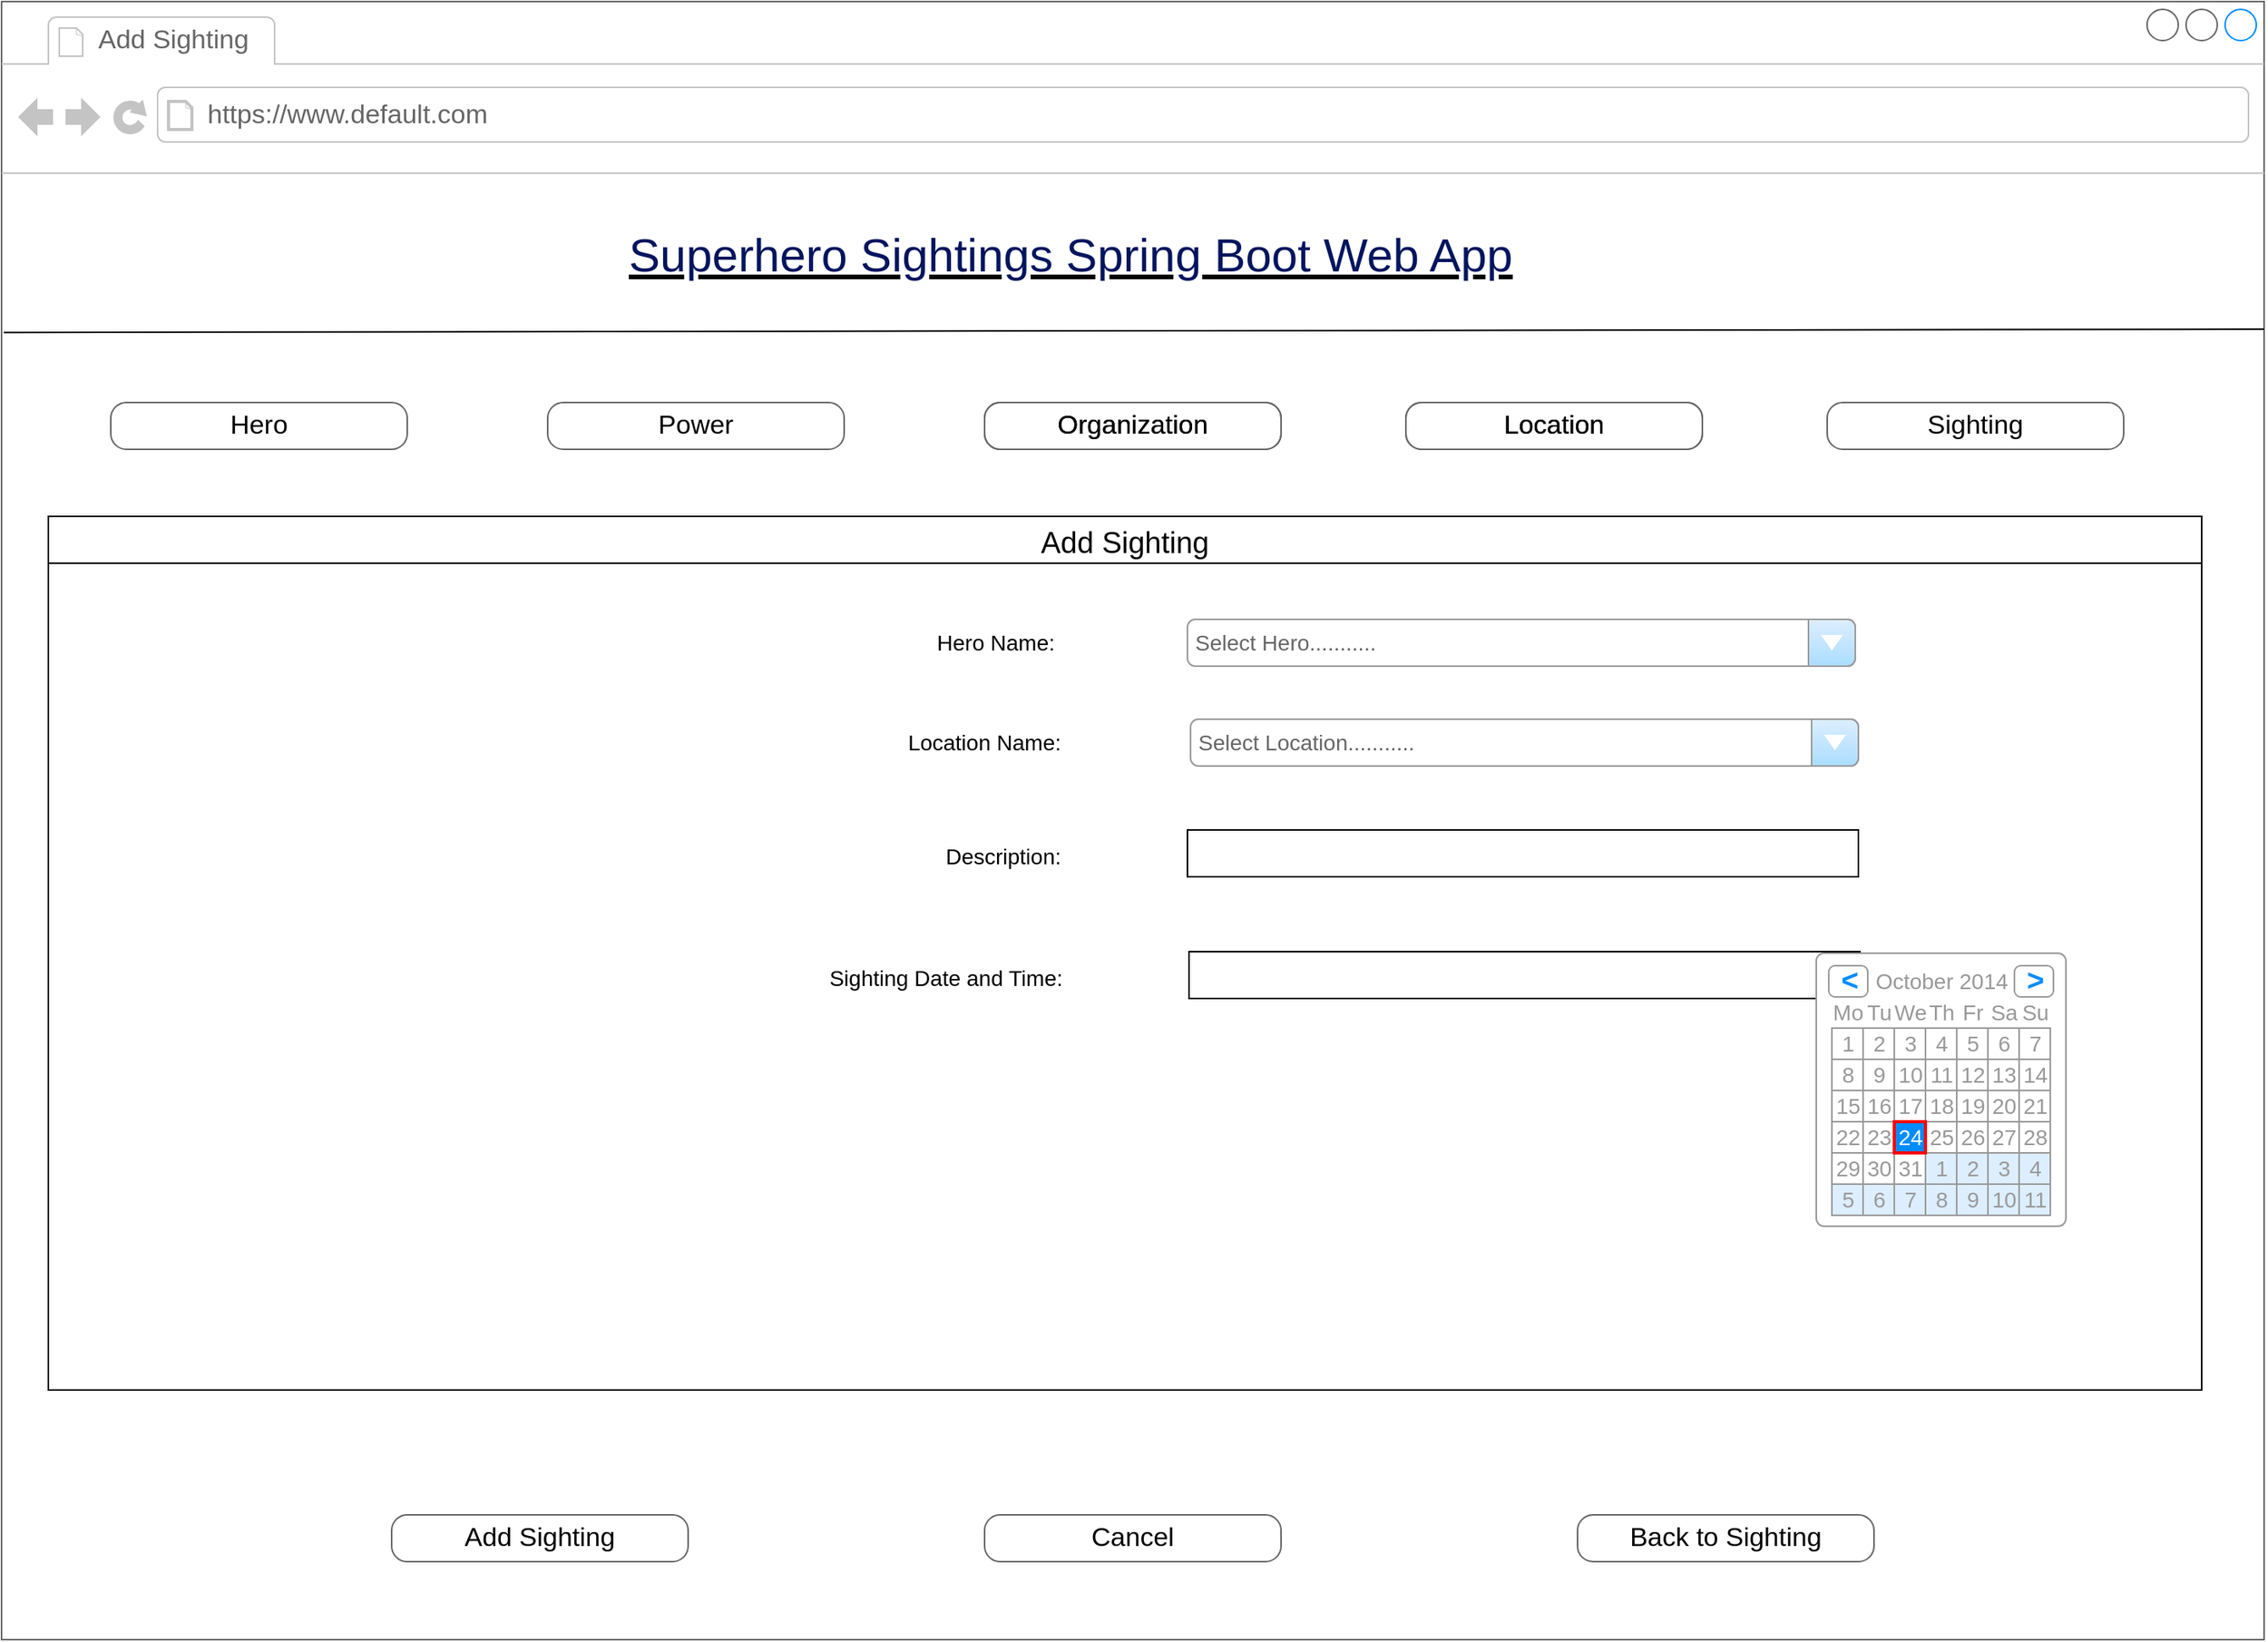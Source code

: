 <mxfile version="20.5.1" type="device"><diagram name="Page-1" id="2cc2dc42-3aac-f2a9-1cec-7a8b7cbee084"><mxGraphModel dx="1077" dy="585" grid="1" gridSize="10" guides="1" tooltips="1" connect="1" arrows="1" fold="1" page="1" pageScale="1" pageWidth="1100" pageHeight="850" background="none" math="0" shadow="0"><root><object label="" id="0"><mxCell/></object><mxCell id="1" parent="0"/><mxCell id="7026571954dc6520-1" value="" style="strokeWidth=1;shadow=0;dashed=0;align=left;html=1;shape=mxgraph.mockup.containers.browserWindow;rSize=0;strokeColor=#666666;mainText=,;recursiveResize=0;rounded=0;labelBackgroundColor=none;fontFamily=Verdana;fontSize=12" parent="1" vertex="1"><mxGeometry x="250" y="10" width="1450" height="1050" as="geometry"/></mxCell><mxCell id="7026571954dc6520-2" value="Add Sighting" style="strokeWidth=1;shadow=0;dashed=0;align=center;html=1;shape=mxgraph.mockup.containers.anchor;fontSize=17;fontColor=#666666;align=left;" parent="7026571954dc6520-1" vertex="1"><mxGeometry x="60" y="12" width="150" height="26" as="geometry"/></mxCell><mxCell id="7026571954dc6520-3" value="https://www.default.com" style="strokeWidth=1;shadow=0;dashed=0;align=center;html=1;shape=mxgraph.mockup.containers.anchor;rSize=0;fontSize=17;fontColor=#666666;align=left;" parent="7026571954dc6520-1" vertex="1"><mxGeometry x="130" y="60" width="250" height="26" as="geometry"/></mxCell><mxCell id="7026571954dc6520-4" value="&lt;h2 style=&quot;box-sizing: border-box; margin-top: 0px; margin-bottom: 0.5rem; font-weight: 300; line-height: 1.2; font-size: 1.875rem; font-family: Arial, Helvetica, sans-serif; color: rgb(2, 21, 94); padding-top: 12px; padding-bottom: 0px; background-color: rgb(255, 255, 255);&quot; id=&quot;yui_3_17_2_1_1667340755161_39&quot;&gt;Superhero Sightings Spring Boot Web App&lt;/h2&gt;" style="text;html=1;points=[];align=left;verticalAlign=top;spacingTop=-4;fontSize=30;fontFamily=Verdana;fontStyle=4" parent="7026571954dc6520-1" vertex="1"><mxGeometry x="400" y="130" width="590" height="50" as="geometry"/></mxCell><mxCell id="jvbijX7r-PZZ7w1VG2m_-4" value="" style="group" parent="7026571954dc6520-1" vertex="1" connectable="0"><mxGeometry x="70" y="257" width="1020" height="30" as="geometry"/></mxCell><mxCell id="7026571954dc6520-18" value="Hero" style="strokeWidth=1;shadow=0;dashed=0;align=center;html=1;shape=mxgraph.mockup.buttons.button;strokeColor=#666666;mainText=;buttonStyle=round;fontSize=17;fontStyle=0;fillColor=none;whiteSpace=wrap;rounded=0;labelBackgroundColor=none;" parent="jvbijX7r-PZZ7w1VG2m_-4" vertex="1"><mxGeometry width="190" height="30" as="geometry"/></mxCell><mxCell id="7026571954dc6520-19" value="Power" style="strokeWidth=1;shadow=0;dashed=0;align=center;html=1;shape=mxgraph.mockup.buttons.button;strokeColor=#666666;mainText=;buttonStyle=round;fontSize=17;fontStyle=0;fillColor=none;whiteSpace=wrap;rounded=0;labelBackgroundColor=none;" parent="jvbijX7r-PZZ7w1VG2m_-4" vertex="1"><mxGeometry x="280" width="190" height="30" as="geometry"/></mxCell><mxCell id="jvbijX7r-PZZ7w1VG2m_-1" value="Organization" style="strokeWidth=1;shadow=0;dashed=0;align=center;html=1;shape=mxgraph.mockup.buttons.button;strokeColor=#666666;mainText=;buttonStyle=round;fontSize=17;fontStyle=0;fillColor=none;whiteSpace=wrap;rounded=0;labelBackgroundColor=none;" parent="jvbijX7r-PZZ7w1VG2m_-4" vertex="1"><mxGeometry x="560" width="190" height="30" as="geometry"/></mxCell><mxCell id="jvbijX7r-PZZ7w1VG2m_-2" value="Location" style="strokeWidth=1;shadow=0;dashed=0;align=center;html=1;shape=mxgraph.mockup.buttons.button;strokeColor=#666666;mainText=;buttonStyle=round;fontSize=17;fontStyle=0;fillColor=none;whiteSpace=wrap;rounded=0;labelBackgroundColor=none;" parent="jvbijX7r-PZZ7w1VG2m_-4" vertex="1"><mxGeometry x="830" width="190" height="30" as="geometry"/></mxCell><mxCell id="jvbijX7r-PZZ7w1VG2m_-3" value="Sighting" style="strokeWidth=1;shadow=0;dashed=0;align=center;html=1;shape=mxgraph.mockup.buttons.button;strokeColor=#666666;mainText=;buttonStyle=round;fontSize=17;fontStyle=0;fillColor=none;whiteSpace=wrap;rounded=0;labelBackgroundColor=none;" parent="7026571954dc6520-1" vertex="1"><mxGeometry x="1170" y="257" width="190" height="30" as="geometry"/></mxCell><mxCell id="jvbijX7r-PZZ7w1VG2m_-9" value="Add Sighting" style="swimlane;fontStyle=0;childLayout=stackLayout;horizontal=1;startSize=30;horizontalStack=0;resizeParent=1;resizeParentMax=0;resizeLast=0;collapsible=1;marginBottom=0;fontSize=19;align=center;" parent="7026571954dc6520-1" vertex="1"><mxGeometry x="30" y="330" width="1380" height="560" as="geometry"/></mxCell><mxCell id="jvbijX7r-PZZ7w1VG2m_-71" value="Back to Sighting" style="strokeWidth=1;shadow=0;dashed=0;align=center;html=1;shape=mxgraph.mockup.buttons.button;strokeColor=#666666;mainText=;buttonStyle=round;fontSize=17;fontStyle=0;fillColor=none;whiteSpace=wrap;rounded=0;labelBackgroundColor=none;" parent="7026571954dc6520-1" vertex="1"><mxGeometry x="1010" y="970" width="190" height="30" as="geometry"/></mxCell><mxCell id="jvbijX7r-PZZ7w1VG2m_-80" value="" style="text;html=1;strokeColor=default;fillColor=none;align=left;verticalAlign=middle;whiteSpace=wrap;rounded=0;fontSize=14;fontStyle=0" parent="7026571954dc6520-1" vertex="1"><mxGeometry x="760" y="531" width="430" height="30" as="geometry"/></mxCell><mxCell id="whRv7u4-3vXumY-xxJ-N-17" value="Add Sighting" style="strokeWidth=1;shadow=0;dashed=0;align=center;html=1;shape=mxgraph.mockup.buttons.button;strokeColor=#666666;mainText=;buttonStyle=round;fontSize=17;fontStyle=0;fillColor=none;whiteSpace=wrap;rounded=0;labelBackgroundColor=none;" parent="7026571954dc6520-1" vertex="1"><mxGeometry x="250" y="970" width="190" height="30" as="geometry"/></mxCell><mxCell id="whRv7u4-3vXumY-xxJ-N-18" value="Organization" style="strokeWidth=1;shadow=0;dashed=0;align=center;html=1;shape=mxgraph.mockup.buttons.button;strokeColor=#666666;mainText=;buttonStyle=round;fontSize=17;fontStyle=0;fillColor=none;whiteSpace=wrap;rounded=0;labelBackgroundColor=none;" parent="7026571954dc6520-1" vertex="1"><mxGeometry x="630" y="257" width="190" height="30" as="geometry"/></mxCell><mxCell id="whRv7u4-3vXumY-xxJ-N-19" value="Location" style="strokeWidth=1;shadow=0;dashed=0;align=center;html=1;shape=mxgraph.mockup.buttons.button;strokeColor=#666666;mainText=;buttonStyle=round;fontSize=17;fontStyle=0;fillColor=none;whiteSpace=wrap;rounded=0;labelBackgroundColor=none;" parent="7026571954dc6520-1" vertex="1"><mxGeometry x="900" y="257" width="190" height="30" as="geometry"/></mxCell><mxCell id="cwm7OXe2fCaX7MLyg0e5-1" value="Cancel" style="strokeWidth=1;shadow=0;dashed=0;align=center;html=1;shape=mxgraph.mockup.buttons.button;strokeColor=#666666;mainText=;buttonStyle=round;fontSize=17;fontStyle=0;fillColor=none;whiteSpace=wrap;rounded=0;labelBackgroundColor=none;" parent="7026571954dc6520-1" vertex="1"><mxGeometry x="630" y="970" width="190" height="30" as="geometry"/></mxCell><mxCell id="jvbijX7r-PZZ7w1VG2m_-5" value="" style="endArrow=none;html=1;rounded=0;exitX=0.001;exitY=0.202;exitDx=0;exitDy=0;exitPerimeter=0;entryX=1;entryY=0.2;entryDx=0;entryDy=0;entryPerimeter=0;" parent="1" source="7026571954dc6520-1" target="7026571954dc6520-1" edge="1"><mxGeometry width="50" height="50" relative="1" as="geometry"><mxPoint x="730" y="300" as="sourcePoint"/><mxPoint x="1640" y="312" as="targetPoint"/></mxGeometry></mxCell><mxCell id="whRv7u4-3vXumY-xxJ-N-4" value="Location Name:" style="text;html=1;strokeColor=none;fillColor=none;align=right;verticalAlign=middle;whiteSpace=wrap;rounded=0;fontSize=14;fontStyle=0" parent="1" vertex="1"><mxGeometry x="521" y="470" width="410" height="30" as="geometry"/></mxCell><mxCell id="whRv7u4-3vXumY-xxJ-N-5" value="Description:" style="text;html=1;strokeColor=none;fillColor=none;align=right;verticalAlign=middle;whiteSpace=wrap;rounded=0;fontSize=14;fontStyle=0" parent="1" vertex="1"><mxGeometry x="521" y="543" width="410" height="30" as="geometry"/></mxCell><mxCell id="EUcE3HdPxmkcGj9CAx62-1" value="Select Location..........." style="strokeWidth=1;shadow=0;dashed=0;align=center;html=1;shape=mxgraph.mockup.forms.comboBox;strokeColor=#999999;fillColor=#ddeeff;align=left;fillColor2=#aaddff;mainText=;fontColor=#666666;fontSize=14;spacingLeft=3;" parent="1" vertex="1"><mxGeometry x="1012" y="470" width="428" height="30" as="geometry"/></mxCell><mxCell id="8aleOkpddK1k0IVA2uTt-1" value="Hero Name:" style="text;html=1;strokeColor=none;fillColor=none;align=right;verticalAlign=middle;whiteSpace=wrap;rounded=0;fontSize=14;fontStyle=0" vertex="1" parent="1"><mxGeometry x="517" y="406" width="410" height="30" as="geometry"/></mxCell><mxCell id="8aleOkpddK1k0IVA2uTt-2" value="Select Hero..........." style="strokeWidth=1;shadow=0;dashed=0;align=center;html=1;shape=mxgraph.mockup.forms.comboBox;strokeColor=#999999;fillColor=#ddeeff;align=left;fillColor2=#aaddff;mainText=;fontColor=#666666;fontSize=14;spacingLeft=3;" vertex="1" parent="1"><mxGeometry x="1010" y="406" width="428" height="30" as="geometry"/></mxCell><mxCell id="8aleOkpddK1k0IVA2uTt-56" value="" style="text;html=1;strokeColor=default;fillColor=none;align=left;verticalAlign=middle;whiteSpace=wrap;rounded=0;fontSize=14;fontStyle=0" vertex="1" parent="1"><mxGeometry x="1011" y="619" width="430" height="30" as="geometry"/></mxCell><mxCell id="8aleOkpddK1k0IVA2uTt-57" value="Sighting Date and Time:" style="text;html=1;strokeColor=none;fillColor=none;align=right;verticalAlign=middle;whiteSpace=wrap;rounded=0;fontSize=14;fontStyle=0" vertex="1" parent="1"><mxGeometry x="522" y="621" width="410" height="30" as="geometry"/></mxCell><mxCell id="8aleOkpddK1k0IVA2uTt-58" value="" style="strokeWidth=1;shadow=0;dashed=0;align=center;html=1;shape=mxgraph.mockup.forms.rrect;rSize=5;strokeColor=#999999;fillColor=#ffffff;fontSize=14;" vertex="1" parent="1"><mxGeometry x="1413" y="620" width="160" height="175" as="geometry"/></mxCell><mxCell id="8aleOkpddK1k0IVA2uTt-59" value="October 2014" style="strokeWidth=1;shadow=0;dashed=0;align=center;html=1;shape=mxgraph.mockup.forms.anchor;fontColor=#999999;strokeColor=default;fontSize=14;fillColor=none;" vertex="1" parent="8aleOkpddK1k0IVA2uTt-58"><mxGeometry x="30" y="8" width="100" height="20" as="geometry"/></mxCell><mxCell id="8aleOkpddK1k0IVA2uTt-60" value="&lt;" style="strokeWidth=1;shadow=0;dashed=0;align=center;html=1;shape=mxgraph.mockup.forms.rrect;rSize=4;strokeColor=#999999;fontColor=#008cff;fontSize=19;fontStyle=1;fillColor=none;" vertex="1" parent="8aleOkpddK1k0IVA2uTt-58"><mxGeometry x="8" y="8" width="25" height="20" as="geometry"/></mxCell><mxCell id="8aleOkpddK1k0IVA2uTt-61" value="&gt;" style="strokeWidth=1;shadow=0;dashed=0;align=center;html=1;shape=mxgraph.mockup.forms.rrect;rSize=4;strokeColor=#999999;fontColor=#008cff;fontSize=19;fontStyle=1;fillColor=none;" vertex="1" parent="8aleOkpddK1k0IVA2uTt-58"><mxGeometry x="127" y="8" width="25" height="20" as="geometry"/></mxCell><mxCell id="8aleOkpddK1k0IVA2uTt-62" value="Mo" style="strokeWidth=1;shadow=0;dashed=0;align=center;html=1;shape=mxgraph.mockup.forms.anchor;fontColor=#999999;strokeColor=default;fontSize=14;fillColor=none;" vertex="1" parent="8aleOkpddK1k0IVA2uTt-58"><mxGeometry x="10" y="28" width="20" height="20" as="geometry"/></mxCell><mxCell id="8aleOkpddK1k0IVA2uTt-63" value="Tu" style="strokeWidth=1;shadow=0;dashed=0;align=center;html=1;shape=mxgraph.mockup.forms.anchor;fontColor=#999999;strokeColor=default;fontSize=14;fillColor=none;" vertex="1" parent="8aleOkpddK1k0IVA2uTt-58"><mxGeometry x="30" y="28" width="20" height="20" as="geometry"/></mxCell><mxCell id="8aleOkpddK1k0IVA2uTt-64" value="We" style="strokeWidth=1;shadow=0;dashed=0;align=center;html=1;shape=mxgraph.mockup.forms.anchor;fontColor=#999999;strokeColor=default;fontSize=14;fillColor=none;" vertex="1" parent="8aleOkpddK1k0IVA2uTt-58"><mxGeometry x="50" y="28" width="20" height="20" as="geometry"/></mxCell><mxCell id="8aleOkpddK1k0IVA2uTt-65" value="Th" style="strokeWidth=1;shadow=0;dashed=0;align=center;html=1;shape=mxgraph.mockup.forms.anchor;fontColor=#999999;strokeColor=default;fontSize=14;fillColor=none;" vertex="1" parent="8aleOkpddK1k0IVA2uTt-58"><mxGeometry x="70" y="28" width="20" height="20" as="geometry"/></mxCell><mxCell id="8aleOkpddK1k0IVA2uTt-66" value="Fr" style="strokeWidth=1;shadow=0;dashed=0;align=center;html=1;shape=mxgraph.mockup.forms.anchor;fontColor=#999999;strokeColor=default;fontSize=14;fillColor=none;" vertex="1" parent="8aleOkpddK1k0IVA2uTt-58"><mxGeometry x="90" y="28" width="20" height="20" as="geometry"/></mxCell><mxCell id="8aleOkpddK1k0IVA2uTt-67" value="Sa" style="strokeWidth=1;shadow=0;dashed=0;align=center;html=1;shape=mxgraph.mockup.forms.anchor;fontColor=#999999;strokeColor=default;fontSize=14;fillColor=none;" vertex="1" parent="8aleOkpddK1k0IVA2uTt-58"><mxGeometry x="110" y="28" width="20" height="20" as="geometry"/></mxCell><mxCell id="8aleOkpddK1k0IVA2uTt-68" value="Su" style="strokeWidth=1;shadow=0;dashed=0;align=center;html=1;shape=mxgraph.mockup.forms.anchor;fontColor=#999999;strokeColor=default;fontSize=14;fillColor=none;" vertex="1" parent="8aleOkpddK1k0IVA2uTt-58"><mxGeometry x="130" y="28" width="20" height="20" as="geometry"/></mxCell><mxCell id="8aleOkpddK1k0IVA2uTt-69" value="1" style="strokeWidth=1;shadow=0;dashed=0;align=center;html=1;shape=mxgraph.mockup.forms.rrect;rSize=0;strokeColor=#999999;fontColor=#999999;fontSize=14;fillColor=none;" vertex="1" parent="8aleOkpddK1k0IVA2uTt-58"><mxGeometry x="10" y="48" width="20" height="20" as="geometry"/></mxCell><mxCell id="8aleOkpddK1k0IVA2uTt-70" value="2" style="strokeWidth=1;shadow=0;dashed=0;align=center;html=1;shape=mxgraph.mockup.forms.rrect;rSize=0;strokeColor=#999999;fontColor=#999999;fontSize=14;fillColor=none;" vertex="1" parent="8aleOkpddK1k0IVA2uTt-58"><mxGeometry x="30" y="48" width="20" height="20" as="geometry"/></mxCell><mxCell id="8aleOkpddK1k0IVA2uTt-71" value="3" style="strokeWidth=1;shadow=0;dashed=0;align=center;html=1;shape=mxgraph.mockup.forms.rrect;rSize=0;strokeColor=#999999;fontColor=#999999;fontSize=14;fillColor=none;" vertex="1" parent="8aleOkpddK1k0IVA2uTt-58"><mxGeometry x="50" y="48" width="20" height="20" as="geometry"/></mxCell><mxCell id="8aleOkpddK1k0IVA2uTt-72" value="4" style="strokeWidth=1;shadow=0;dashed=0;align=center;html=1;shape=mxgraph.mockup.forms.rrect;rSize=0;strokeColor=#999999;fontColor=#999999;fontSize=14;fillColor=none;" vertex="1" parent="8aleOkpddK1k0IVA2uTt-58"><mxGeometry x="70" y="48" width="20" height="20" as="geometry"/></mxCell><mxCell id="8aleOkpddK1k0IVA2uTt-73" value="5" style="strokeWidth=1;shadow=0;dashed=0;align=center;html=1;shape=mxgraph.mockup.forms.rrect;rSize=0;strokeColor=#999999;fontColor=#999999;fontSize=14;fillColor=none;" vertex="1" parent="8aleOkpddK1k0IVA2uTt-58"><mxGeometry x="90" y="48" width="20" height="20" as="geometry"/></mxCell><mxCell id="8aleOkpddK1k0IVA2uTt-74" value="6" style="strokeWidth=1;shadow=0;dashed=0;align=center;html=1;shape=mxgraph.mockup.forms.rrect;rSize=0;strokeColor=#999999;fontColor=#999999;fontSize=14;fillColor=none;" vertex="1" parent="8aleOkpddK1k0IVA2uTt-58"><mxGeometry x="110" y="48" width="20" height="20" as="geometry"/></mxCell><mxCell id="8aleOkpddK1k0IVA2uTt-75" value="7" style="strokeWidth=1;shadow=0;dashed=0;align=center;html=1;shape=mxgraph.mockup.forms.rrect;rSize=0;strokeColor=#999999;fontColor=#999999;fontSize=14;fillColor=none;" vertex="1" parent="8aleOkpddK1k0IVA2uTt-58"><mxGeometry x="130" y="48" width="20" height="20" as="geometry"/></mxCell><mxCell id="8aleOkpddK1k0IVA2uTt-76" value="8" style="strokeWidth=1;shadow=0;dashed=0;align=center;html=1;shape=mxgraph.mockup.forms.rrect;rSize=0;strokeColor=#999999;fontColor=#999999;fontSize=14;fillColor=none;" vertex="1" parent="8aleOkpddK1k0IVA2uTt-58"><mxGeometry x="10" y="68" width="20" height="20" as="geometry"/></mxCell><mxCell id="8aleOkpddK1k0IVA2uTt-77" value="9" style="strokeWidth=1;shadow=0;dashed=0;align=center;html=1;shape=mxgraph.mockup.forms.rrect;rSize=0;strokeColor=#999999;fontColor=#999999;fontSize=14;fillColor=none;" vertex="1" parent="8aleOkpddK1k0IVA2uTt-58"><mxGeometry x="30" y="68" width="20" height="20" as="geometry"/></mxCell><mxCell id="8aleOkpddK1k0IVA2uTt-78" value="10" style="strokeWidth=1;shadow=0;dashed=0;align=center;html=1;shape=mxgraph.mockup.forms.rrect;rSize=0;strokeColor=#999999;fontColor=#999999;fontSize=14;fillColor=none;" vertex="1" parent="8aleOkpddK1k0IVA2uTt-58"><mxGeometry x="50" y="68" width="20" height="20" as="geometry"/></mxCell><mxCell id="8aleOkpddK1k0IVA2uTt-79" value="11" style="strokeWidth=1;shadow=0;dashed=0;align=center;html=1;shape=mxgraph.mockup.forms.rrect;rSize=0;strokeColor=#999999;fontColor=#999999;fontSize=14;fillColor=none;" vertex="1" parent="8aleOkpddK1k0IVA2uTt-58"><mxGeometry x="70" y="68" width="20" height="20" as="geometry"/></mxCell><mxCell id="8aleOkpddK1k0IVA2uTt-80" value="12" style="strokeWidth=1;shadow=0;dashed=0;align=center;html=1;shape=mxgraph.mockup.forms.rrect;rSize=0;strokeColor=#999999;fontColor=#999999;fontSize=14;fillColor=none;" vertex="1" parent="8aleOkpddK1k0IVA2uTt-58"><mxGeometry x="90" y="68" width="20" height="20" as="geometry"/></mxCell><mxCell id="8aleOkpddK1k0IVA2uTt-81" value="13" style="strokeWidth=1;shadow=0;dashed=0;align=center;html=1;shape=mxgraph.mockup.forms.rrect;rSize=0;strokeColor=#999999;fontColor=#999999;fontSize=14;fillColor=none;" vertex="1" parent="8aleOkpddK1k0IVA2uTt-58"><mxGeometry x="110" y="68" width="20" height="20" as="geometry"/></mxCell><mxCell id="8aleOkpddK1k0IVA2uTt-82" value="14" style="strokeWidth=1;shadow=0;dashed=0;align=center;html=1;shape=mxgraph.mockup.forms.rrect;rSize=0;strokeColor=#999999;fontColor=#999999;fontSize=14;fillColor=none;" vertex="1" parent="8aleOkpddK1k0IVA2uTt-58"><mxGeometry x="130" y="68" width="20" height="20" as="geometry"/></mxCell><mxCell id="8aleOkpddK1k0IVA2uTt-83" value="15" style="strokeWidth=1;shadow=0;dashed=0;align=center;html=1;shape=mxgraph.mockup.forms.rrect;rSize=0;strokeColor=#999999;fontColor=#999999;fontSize=14;fillColor=none;" vertex="1" parent="8aleOkpddK1k0IVA2uTt-58"><mxGeometry x="10" y="88" width="20" height="20" as="geometry"/></mxCell><mxCell id="8aleOkpddK1k0IVA2uTt-84" value="16" style="strokeWidth=1;shadow=0;dashed=0;align=center;html=1;shape=mxgraph.mockup.forms.rrect;rSize=0;strokeColor=#999999;fontColor=#999999;fontSize=14;fillColor=none;" vertex="1" parent="8aleOkpddK1k0IVA2uTt-58"><mxGeometry x="30" y="88" width="20" height="20" as="geometry"/></mxCell><mxCell id="8aleOkpddK1k0IVA2uTt-85" value="17" style="strokeWidth=1;shadow=0;dashed=0;align=center;html=1;shape=mxgraph.mockup.forms.rrect;rSize=0;strokeColor=#999999;fontColor=#999999;fontSize=14;fillColor=none;" vertex="1" parent="8aleOkpddK1k0IVA2uTt-58"><mxGeometry x="50" y="88" width="20" height="20" as="geometry"/></mxCell><mxCell id="8aleOkpddK1k0IVA2uTt-86" value="18" style="strokeWidth=1;shadow=0;dashed=0;align=center;html=1;shape=mxgraph.mockup.forms.rrect;rSize=0;strokeColor=#999999;fontColor=#999999;fontSize=14;fillColor=none;" vertex="1" parent="8aleOkpddK1k0IVA2uTt-58"><mxGeometry x="70" y="88" width="20" height="20" as="geometry"/></mxCell><mxCell id="8aleOkpddK1k0IVA2uTt-87" value="19" style="strokeWidth=1;shadow=0;dashed=0;align=center;html=1;shape=mxgraph.mockup.forms.rrect;rSize=0;strokeColor=#999999;fontColor=#999999;fontSize=14;fillColor=none;" vertex="1" parent="8aleOkpddK1k0IVA2uTt-58"><mxGeometry x="90" y="88" width="20" height="20" as="geometry"/></mxCell><mxCell id="8aleOkpddK1k0IVA2uTt-88" value="20" style="strokeWidth=1;shadow=0;dashed=0;align=center;html=1;shape=mxgraph.mockup.forms.rrect;rSize=0;strokeColor=#999999;fontColor=#999999;fontSize=14;fillColor=none;" vertex="1" parent="8aleOkpddK1k0IVA2uTt-58"><mxGeometry x="110" y="88" width="20" height="20" as="geometry"/></mxCell><mxCell id="8aleOkpddK1k0IVA2uTt-89" value="21" style="strokeWidth=1;shadow=0;dashed=0;align=center;html=1;shape=mxgraph.mockup.forms.rrect;rSize=0;strokeColor=#999999;fontColor=#999999;fontSize=14;fillColor=none;" vertex="1" parent="8aleOkpddK1k0IVA2uTt-58"><mxGeometry x="130" y="88" width="20" height="20" as="geometry"/></mxCell><mxCell id="8aleOkpddK1k0IVA2uTt-90" value="22" style="strokeWidth=1;shadow=0;dashed=0;align=center;html=1;shape=mxgraph.mockup.forms.rrect;rSize=0;strokeColor=#999999;fontColor=#999999;fontSize=14;fillColor=none;" vertex="1" parent="8aleOkpddK1k0IVA2uTt-58"><mxGeometry x="10" y="108" width="20" height="20" as="geometry"/></mxCell><mxCell id="8aleOkpddK1k0IVA2uTt-91" value="23" style="strokeWidth=1;shadow=0;dashed=0;align=center;html=1;shape=mxgraph.mockup.forms.rrect;rSize=0;strokeColor=#999999;fontColor=#999999;fontSize=14;fillColor=none;" vertex="1" parent="8aleOkpddK1k0IVA2uTt-58"><mxGeometry x="30" y="108" width="20" height="20" as="geometry"/></mxCell><mxCell id="8aleOkpddK1k0IVA2uTt-92" value="25" style="strokeWidth=1;shadow=0;dashed=0;align=center;html=1;shape=mxgraph.mockup.forms.rrect;rSize=0;strokeColor=#999999;fontColor=#999999;fontSize=14;fillColor=none;" vertex="1" parent="8aleOkpddK1k0IVA2uTt-58"><mxGeometry x="70" y="108" width="20" height="20" as="geometry"/></mxCell><mxCell id="8aleOkpddK1k0IVA2uTt-93" value="26" style="strokeWidth=1;shadow=0;dashed=0;align=center;html=1;shape=mxgraph.mockup.forms.rrect;rSize=0;strokeColor=#999999;fontColor=#999999;fontSize=14;fillColor=none;" vertex="1" parent="8aleOkpddK1k0IVA2uTt-58"><mxGeometry x="90" y="108" width="20" height="20" as="geometry"/></mxCell><mxCell id="8aleOkpddK1k0IVA2uTt-94" value="27" style="strokeWidth=1;shadow=0;dashed=0;align=center;html=1;shape=mxgraph.mockup.forms.rrect;rSize=0;strokeColor=#999999;fontColor=#999999;fontSize=14;fillColor=none;" vertex="1" parent="8aleOkpddK1k0IVA2uTt-58"><mxGeometry x="110" y="108" width="20" height="20" as="geometry"/></mxCell><mxCell id="8aleOkpddK1k0IVA2uTt-95" value="28" style="strokeWidth=1;shadow=0;dashed=0;align=center;html=1;shape=mxgraph.mockup.forms.rrect;rSize=0;strokeColor=#999999;fontColor=#999999;fontSize=14;fillColor=none;" vertex="1" parent="8aleOkpddK1k0IVA2uTt-58"><mxGeometry x="130" y="108" width="20" height="20" as="geometry"/></mxCell><mxCell id="8aleOkpddK1k0IVA2uTt-96" value="29" style="strokeWidth=1;shadow=0;dashed=0;align=center;html=1;shape=mxgraph.mockup.forms.rrect;rSize=0;strokeColor=#999999;fontColor=#999999;fontSize=14;fillColor=none;" vertex="1" parent="8aleOkpddK1k0IVA2uTt-58"><mxGeometry x="10" y="128" width="20" height="20" as="geometry"/></mxCell><mxCell id="8aleOkpddK1k0IVA2uTt-97" value="30" style="strokeWidth=1;shadow=0;dashed=0;align=center;html=1;shape=mxgraph.mockup.forms.rrect;rSize=0;strokeColor=#999999;fontColor=#999999;fontSize=14;fillColor=none;" vertex="1" parent="8aleOkpddK1k0IVA2uTt-58"><mxGeometry x="30" y="128" width="20" height="20" as="geometry"/></mxCell><mxCell id="8aleOkpddK1k0IVA2uTt-98" value="31" style="strokeWidth=1;shadow=0;dashed=0;align=center;html=1;shape=mxgraph.mockup.forms.rrect;rSize=0;strokeColor=#999999;fontColor=#999999;fontSize=14;fillColor=none;" vertex="1" parent="8aleOkpddK1k0IVA2uTt-58"><mxGeometry x="50" y="128" width="20" height="20" as="geometry"/></mxCell><mxCell id="8aleOkpddK1k0IVA2uTt-99" value="1" style="strokeWidth=1;shadow=0;dashed=0;align=center;html=1;shape=mxgraph.mockup.forms.rrect;rSize=0;strokeColor=#999999;fontColor=#999999;fillColor=#ddeeff;fontSize=14;" vertex="1" parent="8aleOkpddK1k0IVA2uTt-58"><mxGeometry x="70" y="128" width="20" height="20" as="geometry"/></mxCell><mxCell id="8aleOkpddK1k0IVA2uTt-100" value="2" style="strokeWidth=1;shadow=0;dashed=0;align=center;html=1;shape=mxgraph.mockup.forms.rrect;rSize=0;strokeColor=#999999;fontColor=#999999;fillColor=#ddeeff;fontSize=14;" vertex="1" parent="8aleOkpddK1k0IVA2uTt-58"><mxGeometry x="90" y="128" width="20" height="20" as="geometry"/></mxCell><mxCell id="8aleOkpddK1k0IVA2uTt-101" value="3" style="strokeWidth=1;shadow=0;dashed=0;align=center;html=1;shape=mxgraph.mockup.forms.rrect;rSize=0;strokeColor=#999999;fontColor=#999999;fillColor=#ddeeff;fontSize=14;" vertex="1" parent="8aleOkpddK1k0IVA2uTt-58"><mxGeometry x="110" y="128" width="20" height="20" as="geometry"/></mxCell><mxCell id="8aleOkpddK1k0IVA2uTt-102" value="4" style="strokeWidth=1;shadow=0;dashed=0;align=center;html=1;shape=mxgraph.mockup.forms.rrect;rSize=0;strokeColor=#999999;fontColor=#999999;fillColor=#ddeeff;fontSize=14;" vertex="1" parent="8aleOkpddK1k0IVA2uTt-58"><mxGeometry x="130" y="128" width="20" height="20" as="geometry"/></mxCell><mxCell id="8aleOkpddK1k0IVA2uTt-103" value="5" style="strokeWidth=1;shadow=0;dashed=0;align=center;html=1;shape=mxgraph.mockup.forms.rrect;rSize=0;strokeColor=#999999;fontColor=#999999;fillColor=#ddeeff;fontSize=14;" vertex="1" parent="8aleOkpddK1k0IVA2uTt-58"><mxGeometry x="10" y="148" width="20" height="20" as="geometry"/></mxCell><mxCell id="8aleOkpddK1k0IVA2uTt-104" value="6" style="strokeWidth=1;shadow=0;dashed=0;align=center;html=1;shape=mxgraph.mockup.forms.rrect;rSize=0;strokeColor=#999999;fontColor=#999999;fillColor=#ddeeff;fontSize=14;" vertex="1" parent="8aleOkpddK1k0IVA2uTt-58"><mxGeometry x="30" y="148" width="20" height="20" as="geometry"/></mxCell><mxCell id="8aleOkpddK1k0IVA2uTt-105" value="7" style="strokeWidth=1;shadow=0;dashed=0;align=center;html=1;shape=mxgraph.mockup.forms.rrect;rSize=0;strokeColor=#999999;fontColor=#999999;fillColor=#ddeeff;fontSize=14;" vertex="1" parent="8aleOkpddK1k0IVA2uTt-58"><mxGeometry x="50" y="148" width="20" height="20" as="geometry"/></mxCell><mxCell id="8aleOkpddK1k0IVA2uTt-106" value="8" style="strokeWidth=1;shadow=0;dashed=0;align=center;html=1;shape=mxgraph.mockup.forms.rrect;rSize=0;strokeColor=#999999;fontColor=#999999;fillColor=#ddeeff;fontSize=14;" vertex="1" parent="8aleOkpddK1k0IVA2uTt-58"><mxGeometry x="70" y="148" width="20" height="20" as="geometry"/></mxCell><mxCell id="8aleOkpddK1k0IVA2uTt-107" value="9" style="strokeWidth=1;shadow=0;dashed=0;align=center;html=1;shape=mxgraph.mockup.forms.rrect;rSize=0;strokeColor=#999999;fontColor=#999999;fillColor=#ddeeff;fontSize=14;" vertex="1" parent="8aleOkpddK1k0IVA2uTt-58"><mxGeometry x="90" y="148" width="20" height="20" as="geometry"/></mxCell><mxCell id="8aleOkpddK1k0IVA2uTt-108" value="10" style="strokeWidth=1;shadow=0;dashed=0;align=center;html=1;shape=mxgraph.mockup.forms.rrect;rSize=0;strokeColor=#999999;fontColor=#999999;fillColor=#ddeeff;fontSize=14;" vertex="1" parent="8aleOkpddK1k0IVA2uTt-58"><mxGeometry x="110" y="148" width="20" height="20" as="geometry"/></mxCell><mxCell id="8aleOkpddK1k0IVA2uTt-109" value="11" style="strokeWidth=1;shadow=0;dashed=0;align=center;html=1;shape=mxgraph.mockup.forms.rrect;rSize=0;strokeColor=#999999;fontColor=#999999;fillColor=#ddeeff;fontSize=14;" vertex="1" parent="8aleOkpddK1k0IVA2uTt-58"><mxGeometry x="130" y="148" width="20" height="20" as="geometry"/></mxCell><mxCell id="8aleOkpddK1k0IVA2uTt-110" value="24" style="strokeWidth=1;shadow=0;dashed=0;align=center;html=1;shape=mxgraph.mockup.forms.rrect;rSize=0;strokeColor=#ff0000;fontColor=#ffffff;strokeWidth=2;fillColor=#008cff;fontSize=14;" vertex="1" parent="8aleOkpddK1k0IVA2uTt-58"><mxGeometry x="50" y="108" width="20" height="20" as="geometry"/></mxCell></root></mxGraphModel></diagram></mxfile>